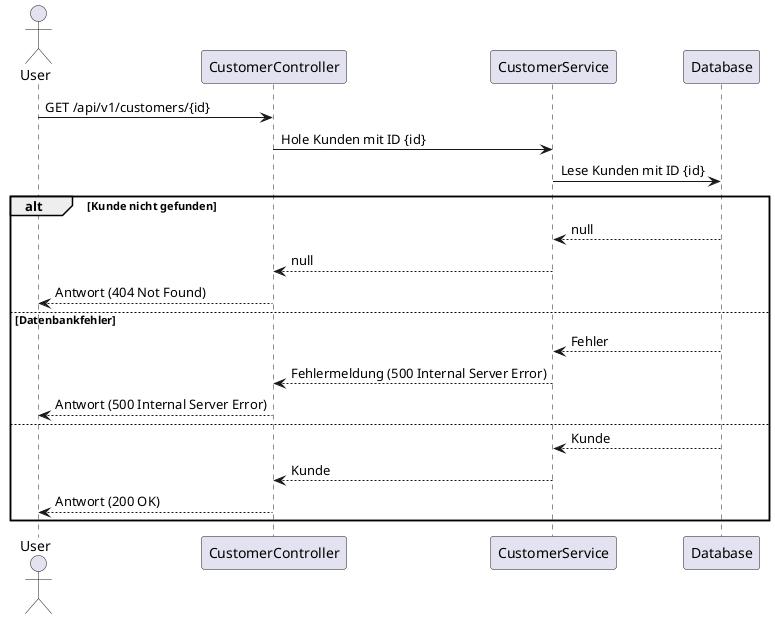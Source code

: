 @startuml
skinparam Shadowing false
skinparam maxMessageSize 300 

actor User
participant CustomerController
participant CustomerService
participant Database 

User -> CustomerController: GET /api/v1/customers/{id}
CustomerController -> CustomerService: Hole Kunden mit ID {id}
CustomerService -> Database: Lese Kunden mit ID {id}
alt Kunde nicht gefunden
    Database --> CustomerService: null
    CustomerService --> CustomerController: null
    CustomerController --> User: Antwort (404 Not Found)
else Datenbankfehler
    Database --> CustomerService: Fehler
    CustomerService --> CustomerController: Fehlermeldung (500 Internal Server Error)
    CustomerController --> User: Antwort (500 Internal Server Error)
else
    Database --> CustomerService: Kunde
    CustomerService --> CustomerController: Kunde
    CustomerController --> User: Antwort (200 OK)
end
@enduml